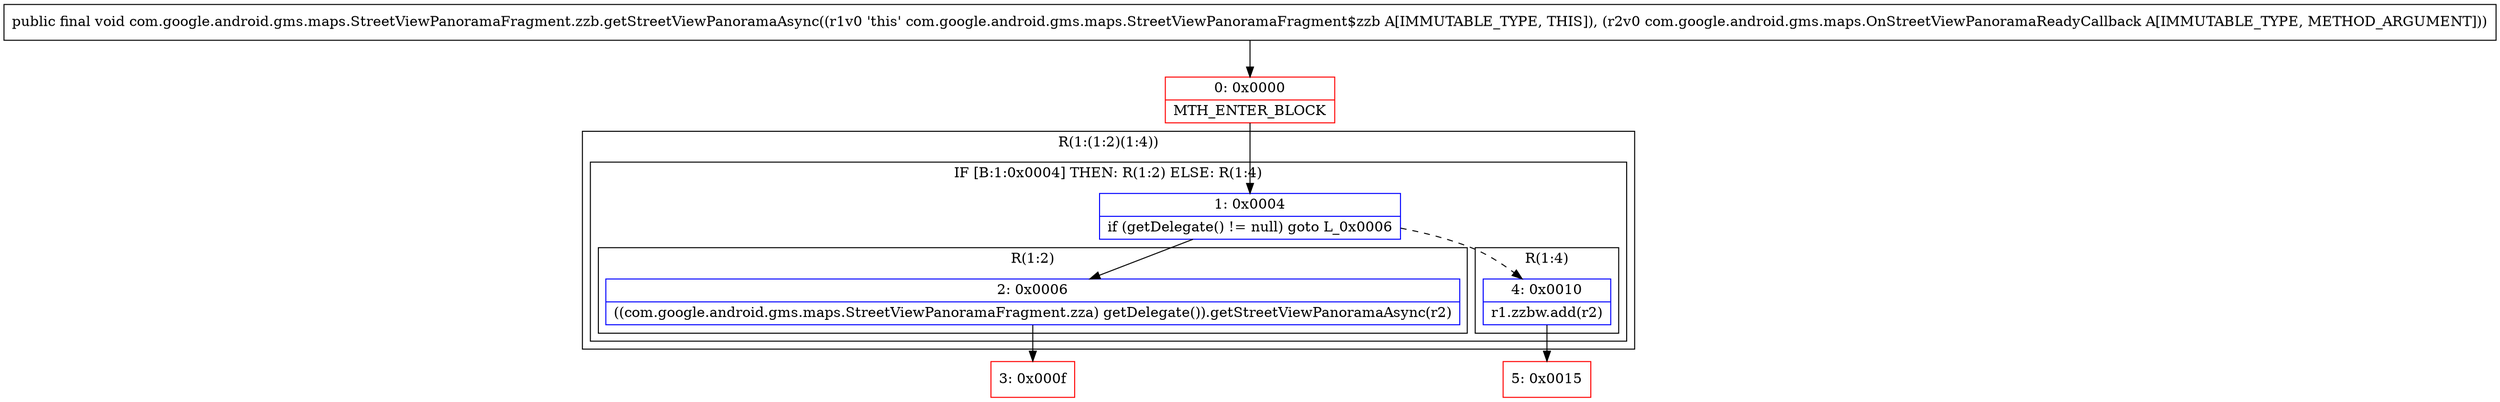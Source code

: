 digraph "CFG forcom.google.android.gms.maps.StreetViewPanoramaFragment.zzb.getStreetViewPanoramaAsync(Lcom\/google\/android\/gms\/maps\/OnStreetViewPanoramaReadyCallback;)V" {
subgraph cluster_Region_791164454 {
label = "R(1:(1:2)(1:4))";
node [shape=record,color=blue];
subgraph cluster_IfRegion_1575630107 {
label = "IF [B:1:0x0004] THEN: R(1:2) ELSE: R(1:4)";
node [shape=record,color=blue];
Node_1 [shape=record,label="{1\:\ 0x0004|if (getDelegate() != null) goto L_0x0006\l}"];
subgraph cluster_Region_852932280 {
label = "R(1:2)";
node [shape=record,color=blue];
Node_2 [shape=record,label="{2\:\ 0x0006|((com.google.android.gms.maps.StreetViewPanoramaFragment.zza) getDelegate()).getStreetViewPanoramaAsync(r2)\l}"];
}
subgraph cluster_Region_1973965541 {
label = "R(1:4)";
node [shape=record,color=blue];
Node_4 [shape=record,label="{4\:\ 0x0010|r1.zzbw.add(r2)\l}"];
}
}
}
Node_0 [shape=record,color=red,label="{0\:\ 0x0000|MTH_ENTER_BLOCK\l}"];
Node_3 [shape=record,color=red,label="{3\:\ 0x000f}"];
Node_5 [shape=record,color=red,label="{5\:\ 0x0015}"];
MethodNode[shape=record,label="{public final void com.google.android.gms.maps.StreetViewPanoramaFragment.zzb.getStreetViewPanoramaAsync((r1v0 'this' com.google.android.gms.maps.StreetViewPanoramaFragment$zzb A[IMMUTABLE_TYPE, THIS]), (r2v0 com.google.android.gms.maps.OnStreetViewPanoramaReadyCallback A[IMMUTABLE_TYPE, METHOD_ARGUMENT])) }"];
MethodNode -> Node_0;
Node_1 -> Node_2;
Node_1 -> Node_4[style=dashed];
Node_2 -> Node_3;
Node_4 -> Node_5;
Node_0 -> Node_1;
}

